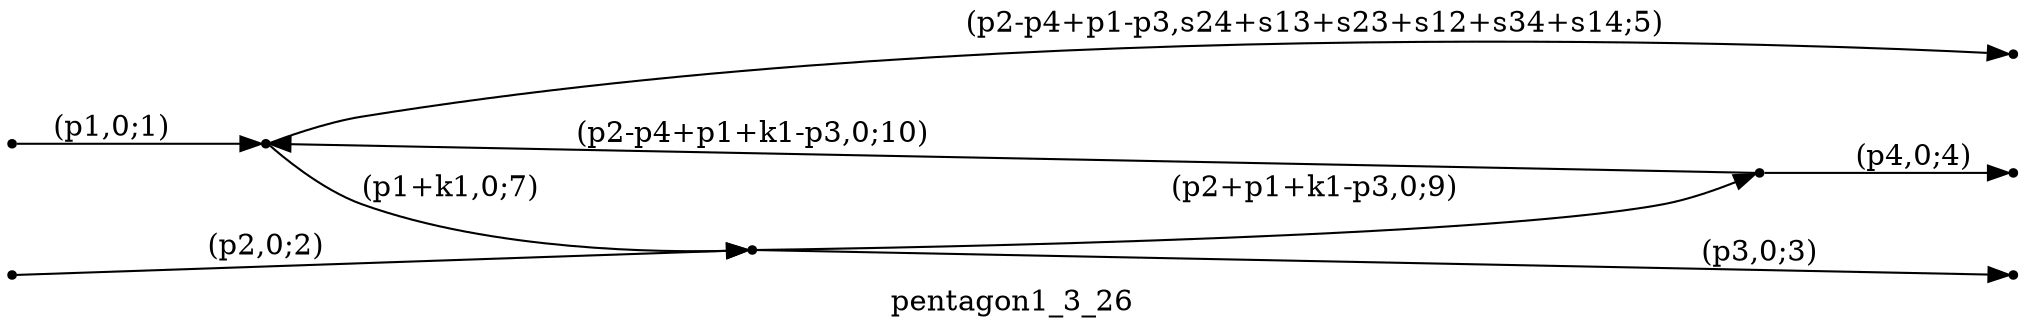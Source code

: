 digraph pentagon1_3_26 {
  label="pentagon1_3_26";
  rankdir="LR";
  subgraph edges {
    -1 -> 3 [label="(p1,0;1)"];
    -2 -> 1 [label="(p2,0;2)"];
    1 -> -3 [label="(p3,0;3)"];
    2 -> -4 [label="(p4,0;4)"];
    3 -> -5 [label="(p2-p4+p1-p3,s24+s13+s23+s12+s34+s14;5)"];
    3 -> 1 [label="(p1+k1,0;7)"];
    1 -> 2 [label="(p2+p1+k1-p3,0;9)"];
    2 -> 3 [label="(p2-p4+p1+k1-p3,0;10)"];
  }
  subgraph incoming { rank="source"; -1; -2; }
  subgraph outgoing { rank="sink"; -3; -4; -5; }
-5 [shape=point];
-4 [shape=point];
-3 [shape=point];
-2 [shape=point];
-1 [shape=point];
1 [shape=point];
2 [shape=point];
3 [shape=point];
}

